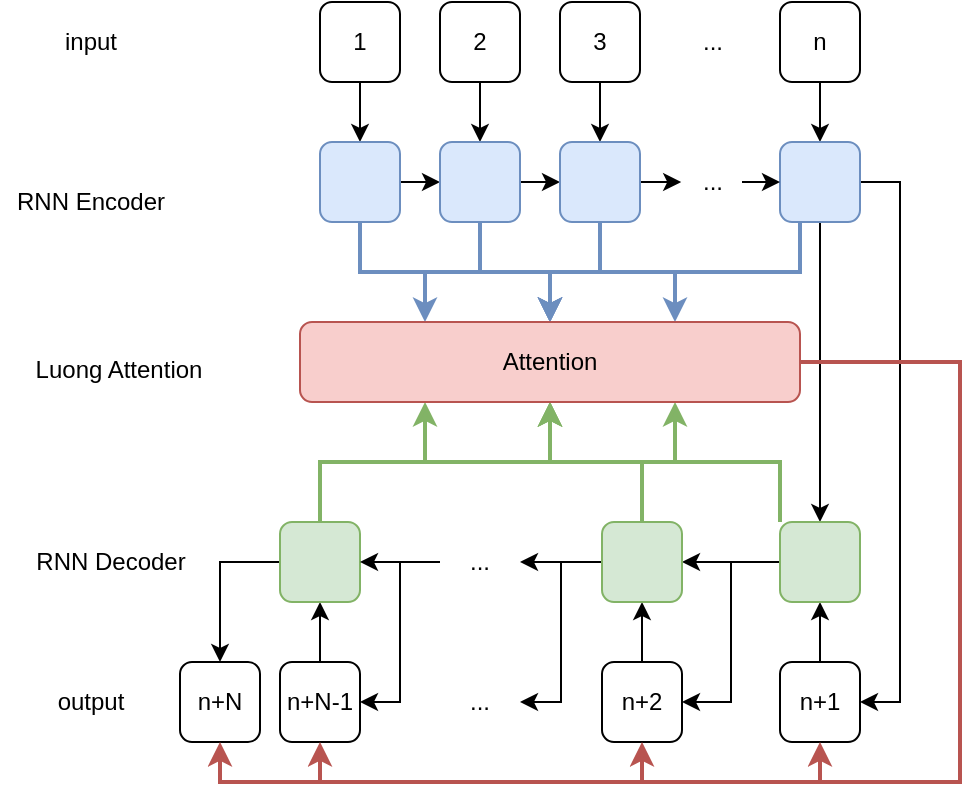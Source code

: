 <mxfile version="13.2.4" type="device"><diagram id="a_2KCLcDwWYtjNpVS2xn" name="Page-1"><mxGraphModel dx="853" dy="493" grid="1" gridSize="10" guides="1" tooltips="1" connect="1" arrows="1" fold="1" page="1" pageScale="1" pageWidth="827" pageHeight="1169" math="0" shadow="0"><root><mxCell id="0"/><mxCell id="1" parent="0"/><mxCell id="Ttn1r5yiJpwuKCcpWFB3-11" style="edgeStyle=orthogonalEdgeStyle;rounded=0;orthogonalLoop=1;jettySize=auto;html=1;" parent="1" source="Ttn1r5yiJpwuKCcpWFB3-1" target="Ttn1r5yiJpwuKCcpWFB3-6" edge="1"><mxGeometry relative="1" as="geometry"/></mxCell><mxCell id="Ttn1r5yiJpwuKCcpWFB3-1" value="1" style="rounded=1;whiteSpace=wrap;html=1;fillColor=none;" parent="1" vertex="1"><mxGeometry x="190" y="100" width="40" height="40" as="geometry"/></mxCell><mxCell id="Ttn1r5yiJpwuKCcpWFB3-12" style="edgeStyle=orthogonalEdgeStyle;rounded=0;orthogonalLoop=1;jettySize=auto;html=1;exitX=0.5;exitY=1;exitDx=0;exitDy=0;" parent="1" source="Ttn1r5yiJpwuKCcpWFB3-2" target="Ttn1r5yiJpwuKCcpWFB3-7" edge="1"><mxGeometry relative="1" as="geometry"/></mxCell><mxCell id="Ttn1r5yiJpwuKCcpWFB3-2" value="2" style="rounded=1;whiteSpace=wrap;html=1;fillColor=none;" parent="1" vertex="1"><mxGeometry x="250" y="100" width="40" height="40" as="geometry"/></mxCell><mxCell id="Ttn1r5yiJpwuKCcpWFB3-13" style="edgeStyle=orthogonalEdgeStyle;rounded=0;orthogonalLoop=1;jettySize=auto;html=1;exitX=0.5;exitY=1;exitDx=0;exitDy=0;entryX=0.5;entryY=0;entryDx=0;entryDy=0;" parent="1" source="Ttn1r5yiJpwuKCcpWFB3-3" target="Ttn1r5yiJpwuKCcpWFB3-8" edge="1"><mxGeometry relative="1" as="geometry"/></mxCell><mxCell id="Ttn1r5yiJpwuKCcpWFB3-3" value="3" style="rounded=1;whiteSpace=wrap;html=1;fillColor=none;" parent="1" vertex="1"><mxGeometry x="310" y="100" width="40" height="40" as="geometry"/></mxCell><mxCell id="Ttn1r5yiJpwuKCcpWFB3-14" style="edgeStyle=orthogonalEdgeStyle;rounded=0;orthogonalLoop=1;jettySize=auto;html=1;exitX=0.5;exitY=1;exitDx=0;exitDy=0;" parent="1" source="Ttn1r5yiJpwuKCcpWFB3-4" target="Ttn1r5yiJpwuKCcpWFB3-9" edge="1"><mxGeometry relative="1" as="geometry"/></mxCell><mxCell id="Ttn1r5yiJpwuKCcpWFB3-4" value="n" style="rounded=1;whiteSpace=wrap;html=1;fillColor=none;" parent="1" vertex="1"><mxGeometry x="420" y="100" width="40" height="40" as="geometry"/></mxCell><mxCell id="Ttn1r5yiJpwuKCcpWFB3-5" value="..." style="text;html=1;align=center;verticalAlign=middle;resizable=0;points=[];autosize=1;" parent="1" vertex="1"><mxGeometry x="371" y="110" width="30" height="20" as="geometry"/></mxCell><mxCell id="Ttn1r5yiJpwuKCcpWFB3-15" style="edgeStyle=orthogonalEdgeStyle;rounded=0;orthogonalLoop=1;jettySize=auto;html=1;exitX=1;exitY=0.5;exitDx=0;exitDy=0;entryX=0;entryY=0.5;entryDx=0;entryDy=0;" parent="1" source="Ttn1r5yiJpwuKCcpWFB3-6" target="Ttn1r5yiJpwuKCcpWFB3-7" edge="1"><mxGeometry relative="1" as="geometry"/></mxCell><mxCell id="zr9YElVyxdCTbarw4boW-10" style="edgeStyle=orthogonalEdgeStyle;rounded=0;orthogonalLoop=1;jettySize=auto;html=1;entryX=0.5;entryY=0;entryDx=0;entryDy=0;fillColor=#dae8fc;strokeColor=#6c8ebf;strokeWidth=2;" edge="1" parent="1" source="Ttn1r5yiJpwuKCcpWFB3-6" target="zr9YElVyxdCTbarw4boW-1"><mxGeometry relative="1" as="geometry"/></mxCell><mxCell id="Ttn1r5yiJpwuKCcpWFB3-6" value="" style="rounded=1;whiteSpace=wrap;html=1;fillColor=#dae8fc;strokeColor=#6c8ebf;" parent="1" vertex="1"><mxGeometry x="190" y="170" width="40" height="40" as="geometry"/></mxCell><mxCell id="Ttn1r5yiJpwuKCcpWFB3-16" style="edgeStyle=orthogonalEdgeStyle;rounded=0;orthogonalLoop=1;jettySize=auto;html=1;exitX=1;exitY=0.5;exitDx=0;exitDy=0;entryX=0;entryY=0.5;entryDx=0;entryDy=0;" parent="1" source="Ttn1r5yiJpwuKCcpWFB3-7" target="Ttn1r5yiJpwuKCcpWFB3-8" edge="1"><mxGeometry relative="1" as="geometry"/></mxCell><mxCell id="zr9YElVyxdCTbarw4boW-11" style="edgeStyle=orthogonalEdgeStyle;rounded=0;orthogonalLoop=1;jettySize=auto;html=1;entryX=0.5;entryY=0;entryDx=0;entryDy=0;fillColor=#dae8fc;strokeColor=#6c8ebf;strokeWidth=2;" edge="1" parent="1" source="Ttn1r5yiJpwuKCcpWFB3-7" target="zr9YElVyxdCTbarw4boW-1"><mxGeometry relative="1" as="geometry"/></mxCell><mxCell id="zr9YElVyxdCTbarw4boW-22" style="edgeStyle=orthogonalEdgeStyle;rounded=0;orthogonalLoop=1;jettySize=auto;html=1;entryX=0.25;entryY=0;entryDx=0;entryDy=0;fillColor=#dae8fc;strokeColor=#6c8ebf;strokeWidth=2;" edge="1" parent="1" source="Ttn1r5yiJpwuKCcpWFB3-7" target="zr9YElVyxdCTbarw4boW-1"><mxGeometry relative="1" as="geometry"/></mxCell><mxCell id="Ttn1r5yiJpwuKCcpWFB3-7" value="" style="rounded=1;whiteSpace=wrap;html=1;fillColor=#dae8fc;strokeColor=#6c8ebf;" parent="1" vertex="1"><mxGeometry x="250" y="170" width="40" height="40" as="geometry"/></mxCell><mxCell id="Ttn1r5yiJpwuKCcpWFB3-19" style="edgeStyle=orthogonalEdgeStyle;rounded=0;orthogonalLoop=1;jettySize=auto;html=1;exitX=1;exitY=0.5;exitDx=0;exitDy=0;entryX=-0.013;entryY=0.51;entryDx=0;entryDy=0;entryPerimeter=0;" parent="1" source="Ttn1r5yiJpwuKCcpWFB3-8" target="Ttn1r5yiJpwuKCcpWFB3-10" edge="1"><mxGeometry relative="1" as="geometry"/></mxCell><mxCell id="zr9YElVyxdCTbarw4boW-12" style="edgeStyle=orthogonalEdgeStyle;rounded=0;orthogonalLoop=1;jettySize=auto;html=1;entryX=0.5;entryY=0;entryDx=0;entryDy=0;fillColor=#dae8fc;strokeColor=#6c8ebf;strokeWidth=2;" edge="1" parent="1" source="Ttn1r5yiJpwuKCcpWFB3-8" target="zr9YElVyxdCTbarw4boW-1"><mxGeometry relative="1" as="geometry"/></mxCell><mxCell id="zr9YElVyxdCTbarw4boW-23" style="edgeStyle=orthogonalEdgeStyle;rounded=0;orthogonalLoop=1;jettySize=auto;html=1;entryX=0.75;entryY=0;entryDx=0;entryDy=0;fillColor=#dae8fc;strokeColor=#6c8ebf;strokeWidth=2;" edge="1" parent="1" source="Ttn1r5yiJpwuKCcpWFB3-8" target="zr9YElVyxdCTbarw4boW-1"><mxGeometry relative="1" as="geometry"/></mxCell><mxCell id="Ttn1r5yiJpwuKCcpWFB3-8" value="" style="rounded=1;whiteSpace=wrap;html=1;fillColor=#dae8fc;strokeColor=#6c8ebf;" parent="1" vertex="1"><mxGeometry x="310" y="170" width="40" height="40" as="geometry"/></mxCell><mxCell id="WN4O0fd95oKNktqq5DZt-26" style="edgeStyle=orthogonalEdgeStyle;rounded=0;orthogonalLoop=1;jettySize=auto;html=1;entryX=1;entryY=0.5;entryDx=0;entryDy=0;" parent="1" source="Ttn1r5yiJpwuKCcpWFB3-9" target="Ttn1r5yiJpwuKCcpWFB3-21" edge="1"><mxGeometry relative="1" as="geometry"><Array as="points"><mxPoint x="480" y="190"/><mxPoint x="480" y="450"/></Array></mxGeometry></mxCell><mxCell id="WN4O0fd95oKNktqq5DZt-27" style="edgeStyle=orthogonalEdgeStyle;rounded=0;orthogonalLoop=1;jettySize=auto;html=1;exitX=0.5;exitY=1;exitDx=0;exitDy=0;entryX=0.5;entryY=0;entryDx=0;entryDy=0;" parent="1" source="Ttn1r5yiJpwuKCcpWFB3-9" target="WN4O0fd95oKNktqq5DZt-2" edge="1"><mxGeometry relative="1" as="geometry"/></mxCell><mxCell id="zr9YElVyxdCTbarw4boW-13" style="edgeStyle=orthogonalEdgeStyle;rounded=0;orthogonalLoop=1;jettySize=auto;html=1;entryX=0.5;entryY=0;entryDx=0;entryDy=0;exitX=0.25;exitY=1;exitDx=0;exitDy=0;fillColor=#dae8fc;strokeColor=#6c8ebf;strokeWidth=2;" edge="1" parent="1" source="Ttn1r5yiJpwuKCcpWFB3-9" target="zr9YElVyxdCTbarw4boW-1"><mxGeometry relative="1" as="geometry"/></mxCell><mxCell id="Ttn1r5yiJpwuKCcpWFB3-9" value="" style="rounded=1;whiteSpace=wrap;html=1;fillColor=#dae8fc;strokeColor=#6c8ebf;" parent="1" vertex="1"><mxGeometry x="420" y="170" width="40" height="40" as="geometry"/></mxCell><mxCell id="Ttn1r5yiJpwuKCcpWFB3-10" value="..." style="text;html=1;align=center;verticalAlign=middle;resizable=0;points=[];autosize=1;" parent="1" vertex="1"><mxGeometry x="371" y="180" width="30" height="20" as="geometry"/></mxCell><mxCell id="Ttn1r5yiJpwuKCcpWFB3-20" value="" style="endArrow=classic;html=1;entryX=0;entryY=0.5;entryDx=0;entryDy=0;" parent="1" target="Ttn1r5yiJpwuKCcpWFB3-9" edge="1"><mxGeometry width="50" height="50" relative="1" as="geometry"><mxPoint x="401" y="190" as="sourcePoint"/><mxPoint x="430" y="230" as="targetPoint"/></mxGeometry></mxCell><mxCell id="WN4O0fd95oKNktqq5DZt-28" style="edgeStyle=orthogonalEdgeStyle;rounded=0;orthogonalLoop=1;jettySize=auto;html=1;exitX=0.5;exitY=0;exitDx=0;exitDy=0;entryX=0.5;entryY=1;entryDx=0;entryDy=0;" parent="1" source="Ttn1r5yiJpwuKCcpWFB3-21" target="WN4O0fd95oKNktqq5DZt-2" edge="1"><mxGeometry relative="1" as="geometry"/></mxCell><mxCell id="Ttn1r5yiJpwuKCcpWFB3-21" value="n+1" style="rounded=1;whiteSpace=wrap;html=1;fillColor=none;" parent="1" vertex="1"><mxGeometry x="420" y="430" width="40" height="40" as="geometry"/></mxCell><mxCell id="WN4O0fd95oKNktqq5DZt-31" style="edgeStyle=orthogonalEdgeStyle;rounded=0;orthogonalLoop=1;jettySize=auto;html=1;exitX=0.5;exitY=0;exitDx=0;exitDy=0;entryX=0.5;entryY=1;entryDx=0;entryDy=0;" parent="1" source="Ttn1r5yiJpwuKCcpWFB3-22" target="WN4O0fd95oKNktqq5DZt-4" edge="1"><mxGeometry relative="1" as="geometry"/></mxCell><mxCell id="Ttn1r5yiJpwuKCcpWFB3-22" value="n+2" style="rounded=1;whiteSpace=wrap;html=1;fillColor=none;" parent="1" vertex="1"><mxGeometry x="331" y="430" width="40" height="40" as="geometry"/></mxCell><mxCell id="Ttn1r5yiJpwuKCcpWFB3-24" value="n+N" style="rounded=1;whiteSpace=wrap;html=1;fillColor=none;" parent="1" vertex="1"><mxGeometry x="120" y="430" width="40" height="40" as="geometry"/></mxCell><mxCell id="Ttn1r5yiJpwuKCcpWFB3-30" value="input" style="text;html=1;align=center;verticalAlign=middle;resizable=0;points=[];autosize=1;" parent="1" vertex="1"><mxGeometry x="55" y="110" width="40" height="20" as="geometry"/></mxCell><mxCell id="Ttn1r5yiJpwuKCcpWFB3-31" value="output" style="text;html=1;align=center;verticalAlign=middle;resizable=0;points=[];autosize=1;" parent="1" vertex="1"><mxGeometry x="50" y="440" width="50" height="20" as="geometry"/></mxCell><mxCell id="Ttn1r5yiJpwuKCcpWFB3-32" value="RNN Encoder" style="text;html=1;align=center;verticalAlign=middle;resizable=0;points=[];autosize=1;" parent="1" vertex="1"><mxGeometry x="30" y="190" width="90" height="20" as="geometry"/></mxCell><mxCell id="WN4O0fd95oKNktqq5DZt-29" style="edgeStyle=orthogonalEdgeStyle;rounded=0;orthogonalLoop=1;jettySize=auto;html=1;entryX=1;entryY=0.5;entryDx=0;entryDy=0;" parent="1" source="WN4O0fd95oKNktqq5DZt-2" target="Ttn1r5yiJpwuKCcpWFB3-22" edge="1"><mxGeometry relative="1" as="geometry"/></mxCell><mxCell id="WN4O0fd95oKNktqq5DZt-30" style="edgeStyle=orthogonalEdgeStyle;rounded=0;orthogonalLoop=1;jettySize=auto;html=1;" parent="1" source="WN4O0fd95oKNktqq5DZt-2" target="WN4O0fd95oKNktqq5DZt-4" edge="1"><mxGeometry relative="1" as="geometry"/></mxCell><mxCell id="zr9YElVyxdCTbarw4boW-20" style="edgeStyle=orthogonalEdgeStyle;rounded=0;orthogonalLoop=1;jettySize=auto;html=1;exitX=0;exitY=0;exitDx=0;exitDy=0;entryX=0.5;entryY=1;entryDx=0;entryDy=0;fillColor=#d5e8d4;strokeColor=#82b366;strokeWidth=2;" edge="1" parent="1" source="WN4O0fd95oKNktqq5DZt-2" target="zr9YElVyxdCTbarw4boW-1"><mxGeometry relative="1" as="geometry"/></mxCell><mxCell id="WN4O0fd95oKNktqq5DZt-2" value="" style="rounded=1;whiteSpace=wrap;html=1;fillColor=#d5e8d4;strokeColor=#82b366;" parent="1" vertex="1"><mxGeometry x="420" y="360" width="40" height="40" as="geometry"/></mxCell><mxCell id="WN4O0fd95oKNktqq5DZt-55" style="edgeStyle=orthogonalEdgeStyle;rounded=0;orthogonalLoop=1;jettySize=auto;html=1;exitX=0;exitY=0.5;exitDx=0;exitDy=0;entryX=1;entryY=0.5;entryDx=0;entryDy=0;" parent="1" source="WN4O0fd95oKNktqq5DZt-4" target="WN4O0fd95oKNktqq5DZt-52" edge="1"><mxGeometry relative="1" as="geometry"/></mxCell><mxCell id="WN4O0fd95oKNktqq5DZt-57" style="edgeStyle=orthogonalEdgeStyle;rounded=0;orthogonalLoop=1;jettySize=auto;html=1;" parent="1" source="WN4O0fd95oKNktqq5DZt-4" target="WN4O0fd95oKNktqq5DZt-56" edge="1"><mxGeometry relative="1" as="geometry"/></mxCell><mxCell id="zr9YElVyxdCTbarw4boW-19" style="edgeStyle=orthogonalEdgeStyle;rounded=0;orthogonalLoop=1;jettySize=auto;html=1;exitX=0.5;exitY=0;exitDx=0;exitDy=0;entryX=0.5;entryY=1;entryDx=0;entryDy=0;fillColor=#d5e8d4;strokeColor=#82b366;strokeWidth=2;" edge="1" parent="1" source="WN4O0fd95oKNktqq5DZt-4" target="zr9YElVyxdCTbarw4boW-1"><mxGeometry relative="1" as="geometry"/></mxCell><mxCell id="zr9YElVyxdCTbarw4boW-25" style="edgeStyle=orthogonalEdgeStyle;rounded=0;orthogonalLoop=1;jettySize=auto;html=1;entryX=0.75;entryY=1;entryDx=0;entryDy=0;fillColor=#d5e8d4;strokeColor=#82b366;strokeWidth=2;" edge="1" parent="1" source="WN4O0fd95oKNktqq5DZt-4" target="zr9YElVyxdCTbarw4boW-1"><mxGeometry relative="1" as="geometry"/></mxCell><mxCell id="WN4O0fd95oKNktqq5DZt-4" value="" style="rounded=1;whiteSpace=wrap;html=1;fillColor=#d5e8d4;strokeColor=#82b366;" parent="1" vertex="1"><mxGeometry x="331" y="360" width="40" height="40" as="geometry"/></mxCell><mxCell id="WN4O0fd95oKNktqq5DZt-37" style="edgeStyle=orthogonalEdgeStyle;rounded=0;orthogonalLoop=1;jettySize=auto;html=1;exitX=0.5;exitY=0;exitDx=0;exitDy=0;entryX=0.5;entryY=1;entryDx=0;entryDy=0;" parent="1" source="WN4O0fd95oKNktqq5DZt-32" target="WN4O0fd95oKNktqq5DZt-34" edge="1"><mxGeometry relative="1" as="geometry"/></mxCell><mxCell id="WN4O0fd95oKNktqq5DZt-32" value="n+N-1" style="rounded=1;whiteSpace=wrap;html=1;fillColor=none;" parent="1" vertex="1"><mxGeometry x="170" y="430" width="40" height="40" as="geometry"/></mxCell><mxCell id="WN4O0fd95oKNktqq5DZt-45" style="edgeStyle=orthogonalEdgeStyle;rounded=0;orthogonalLoop=1;jettySize=auto;html=1;exitX=0;exitY=0.5;exitDx=0;exitDy=0;entryX=0.5;entryY=0;entryDx=0;entryDy=0;" parent="1" source="WN4O0fd95oKNktqq5DZt-34" target="Ttn1r5yiJpwuKCcpWFB3-24" edge="1"><mxGeometry relative="1" as="geometry"/></mxCell><mxCell id="zr9YElVyxdCTbarw4boW-21" style="edgeStyle=orthogonalEdgeStyle;rounded=0;orthogonalLoop=1;jettySize=auto;html=1;entryX=0.5;entryY=1;entryDx=0;entryDy=0;fillColor=#d5e8d4;strokeColor=#82b366;strokeWidth=2;" edge="1" parent="1" source="WN4O0fd95oKNktqq5DZt-34" target="zr9YElVyxdCTbarw4boW-1"><mxGeometry relative="1" as="geometry"/></mxCell><mxCell id="zr9YElVyxdCTbarw4boW-26" style="edgeStyle=orthogonalEdgeStyle;rounded=0;orthogonalLoop=1;jettySize=auto;html=1;entryX=0.25;entryY=1;entryDx=0;entryDy=0;fillColor=#d5e8d4;strokeColor=#82b366;strokeWidth=2;" edge="1" parent="1" source="WN4O0fd95oKNktqq5DZt-34" target="zr9YElVyxdCTbarw4boW-1"><mxGeometry relative="1" as="geometry"/></mxCell><mxCell id="WN4O0fd95oKNktqq5DZt-34" value="" style="rounded=1;whiteSpace=wrap;html=1;fillColor=#d5e8d4;strokeColor=#82b366;" parent="1" vertex="1"><mxGeometry x="170" y="360" width="40" height="40" as="geometry"/></mxCell><mxCell id="WN4O0fd95oKNktqq5DZt-52" value="..." style="rounded=1;whiteSpace=wrap;html=1;fillColor=none;strokeColor=none;" parent="1" vertex="1"><mxGeometry x="250" y="430" width="40" height="40" as="geometry"/></mxCell><mxCell id="WN4O0fd95oKNktqq5DZt-59" style="edgeStyle=orthogonalEdgeStyle;rounded=0;orthogonalLoop=1;jettySize=auto;html=1;exitX=0;exitY=0.5;exitDx=0;exitDy=0;entryX=1;entryY=0.5;entryDx=0;entryDy=0;" parent="1" source="WN4O0fd95oKNktqq5DZt-56" target="WN4O0fd95oKNktqq5DZt-34" edge="1"><mxGeometry relative="1" as="geometry"/></mxCell><mxCell id="WN4O0fd95oKNktqq5DZt-60" style="edgeStyle=orthogonalEdgeStyle;rounded=0;orthogonalLoop=1;jettySize=auto;html=1;exitX=0;exitY=0.5;exitDx=0;exitDy=0;entryX=1;entryY=0.5;entryDx=0;entryDy=0;" parent="1" source="WN4O0fd95oKNktqq5DZt-56" target="WN4O0fd95oKNktqq5DZt-32" edge="1"><mxGeometry relative="1" as="geometry"/></mxCell><mxCell id="WN4O0fd95oKNktqq5DZt-56" value="..." style="rounded=1;whiteSpace=wrap;html=1;fillColor=none;strokeColor=none;" parent="1" vertex="1"><mxGeometry x="250" y="360" width="40" height="40" as="geometry"/></mxCell><mxCell id="WN4O0fd95oKNktqq5DZt-61" value="RNN Decoder" style="text;html=1;align=center;verticalAlign=middle;resizable=0;points=[];autosize=1;" parent="1" vertex="1"><mxGeometry x="40" y="370" width="90" height="20" as="geometry"/></mxCell><mxCell id="zr9YElVyxdCTbarw4boW-27" style="edgeStyle=orthogonalEdgeStyle;rounded=0;orthogonalLoop=1;jettySize=auto;html=1;exitX=1;exitY=0.5;exitDx=0;exitDy=0;entryX=0.5;entryY=1;entryDx=0;entryDy=0;fillColor=#f8cecc;strokeColor=#b85450;strokeWidth=2;" edge="1" parent="1" source="zr9YElVyxdCTbarw4boW-1" target="Ttn1r5yiJpwuKCcpWFB3-21"><mxGeometry relative="1" as="geometry"><Array as="points"><mxPoint x="510" y="280"/><mxPoint x="510" y="490"/><mxPoint x="440" y="490"/></Array></mxGeometry></mxCell><mxCell id="zr9YElVyxdCTbarw4boW-28" style="edgeStyle=orthogonalEdgeStyle;rounded=0;orthogonalLoop=1;jettySize=auto;html=1;entryX=0.5;entryY=1;entryDx=0;entryDy=0;fillColor=#f8cecc;strokeColor=#B85450;strokeWidth=2;" edge="1" parent="1" source="zr9YElVyxdCTbarw4boW-1" target="Ttn1r5yiJpwuKCcpWFB3-22"><mxGeometry relative="1" as="geometry"><Array as="points"><mxPoint x="510" y="280"/><mxPoint x="510" y="490"/><mxPoint x="351" y="490"/></Array></mxGeometry></mxCell><mxCell id="zr9YElVyxdCTbarw4boW-29" style="edgeStyle=orthogonalEdgeStyle;rounded=0;orthogonalLoop=1;jettySize=auto;html=1;entryX=0.5;entryY=1;entryDx=0;entryDy=0;fillColor=#f8cecc;strokeColor=#b85450;strokeWidth=2;" edge="1" parent="1" source="zr9YElVyxdCTbarw4boW-1" target="WN4O0fd95oKNktqq5DZt-32"><mxGeometry relative="1" as="geometry"><Array as="points"><mxPoint x="510" y="280"/><mxPoint x="510" y="490"/><mxPoint x="190" y="490"/></Array></mxGeometry></mxCell><mxCell id="zr9YElVyxdCTbarw4boW-30" style="edgeStyle=orthogonalEdgeStyle;rounded=0;orthogonalLoop=1;jettySize=auto;html=1;entryX=0.5;entryY=1;entryDx=0;entryDy=0;fontStyle=1;strokeColor=#b85450;fillColor=#f8cecc;strokeWidth=2;" edge="1" parent="1" source="zr9YElVyxdCTbarw4boW-1" target="Ttn1r5yiJpwuKCcpWFB3-24"><mxGeometry relative="1" as="geometry"><Array as="points"><mxPoint x="510" y="280"/><mxPoint x="510" y="490"/><mxPoint x="140" y="490"/></Array></mxGeometry></mxCell><mxCell id="zr9YElVyxdCTbarw4boW-1" value="Attention" style="rounded=1;whiteSpace=wrap;html=1;fillColor=#f8cecc;strokeColor=#b85450;" vertex="1" parent="1"><mxGeometry x="180" y="260" width="250" height="40" as="geometry"/></mxCell><mxCell id="zr9YElVyxdCTbarw4boW-32" value="Luong Attention" style="text;html=1;align=center;verticalAlign=middle;resizable=0;points=[];autosize=1;" vertex="1" parent="1"><mxGeometry x="39" y="274" width="100" height="20" as="geometry"/></mxCell></root></mxGraphModel></diagram></mxfile>